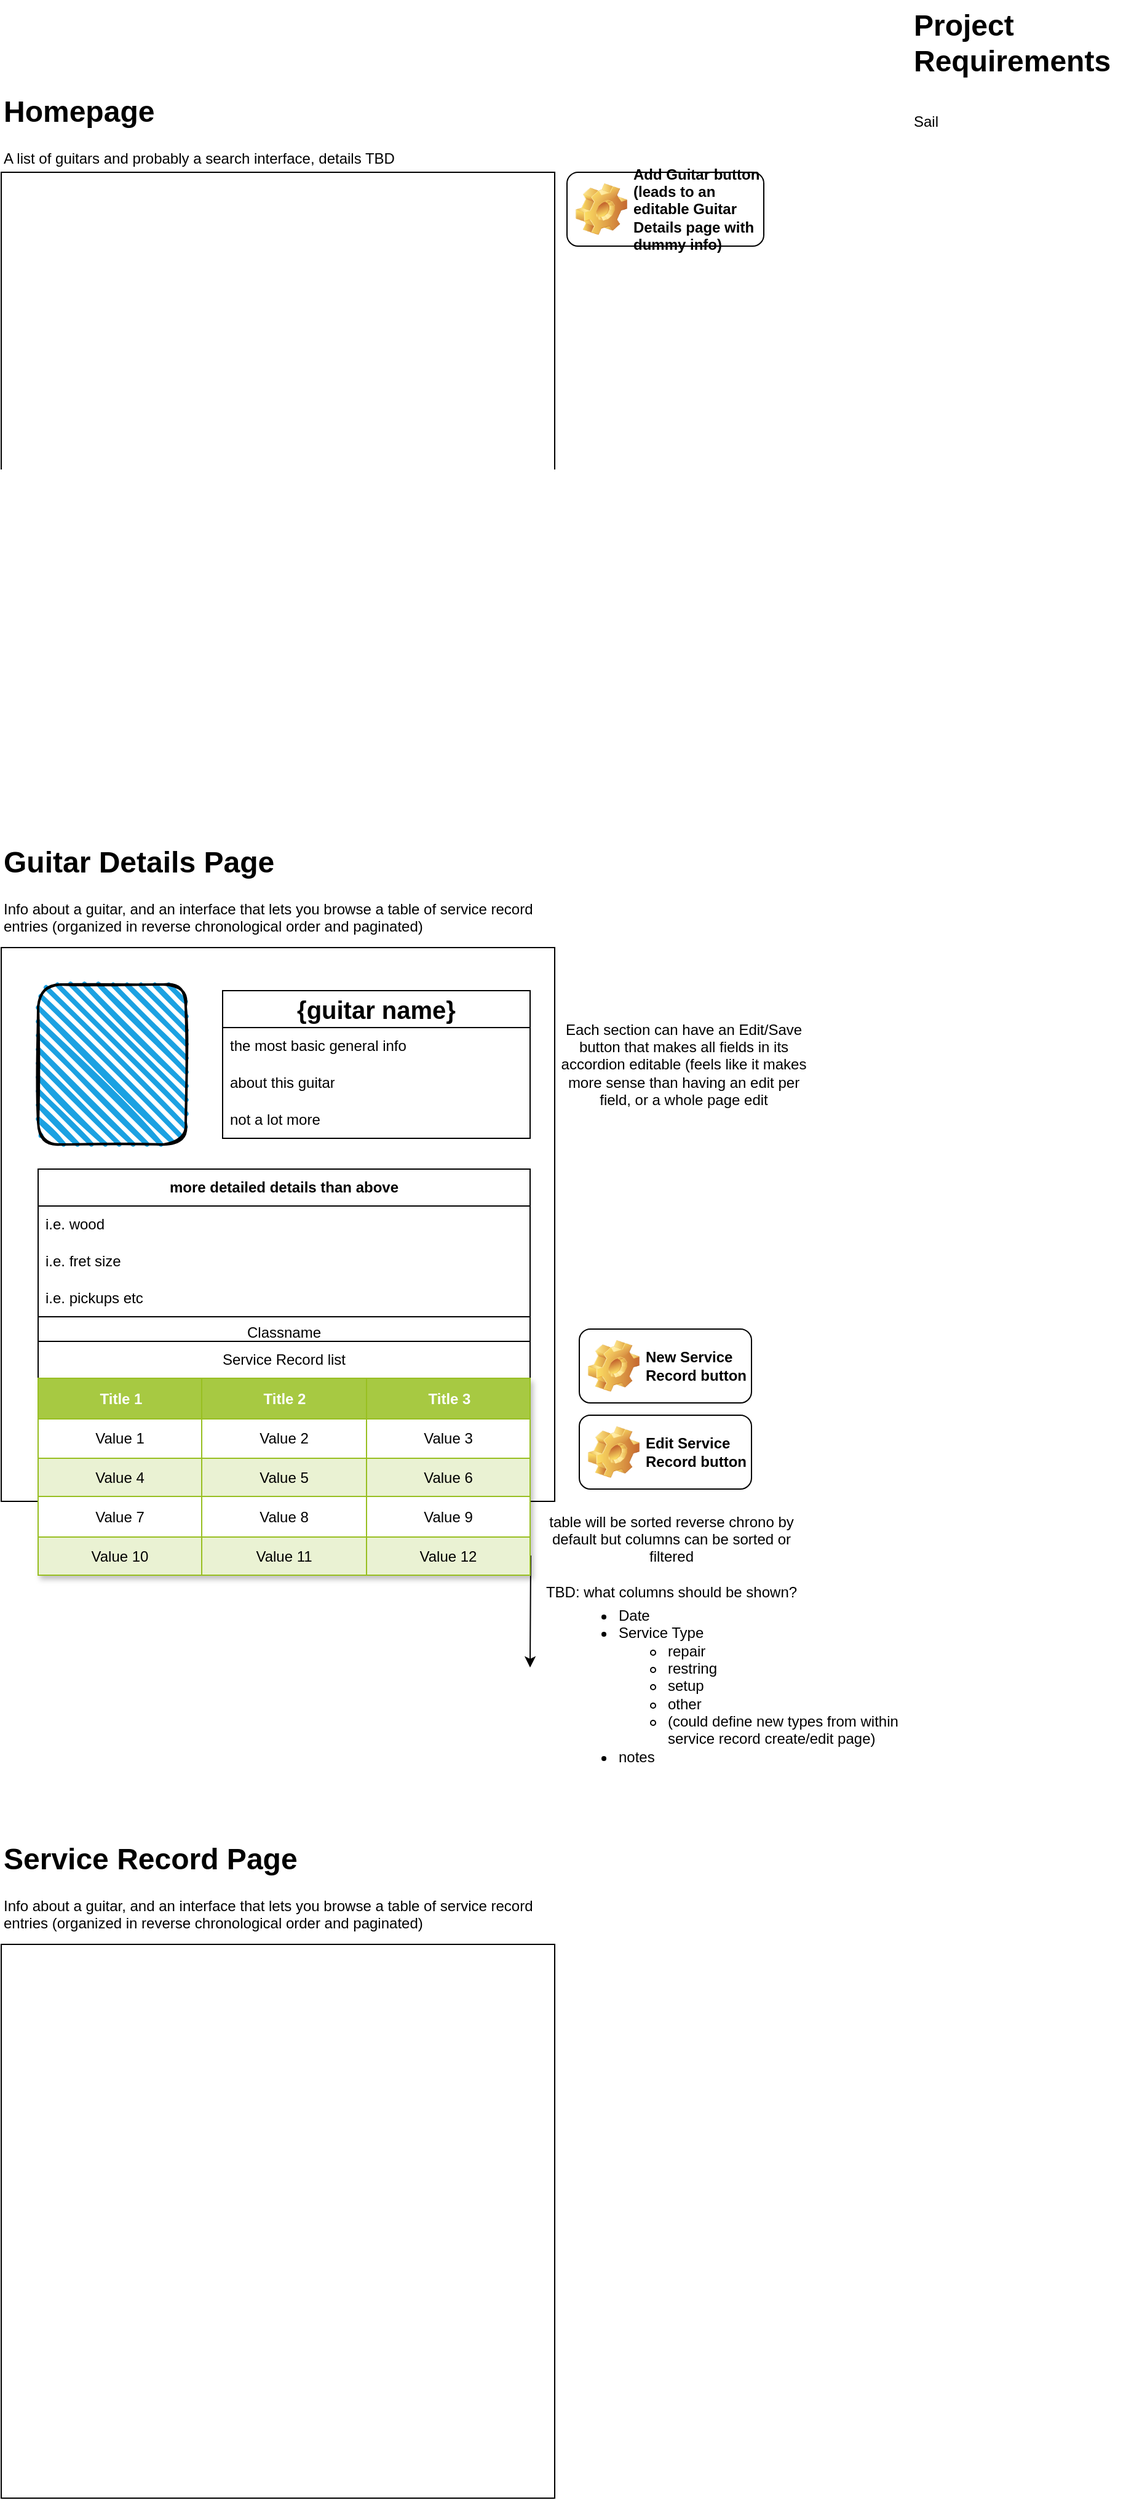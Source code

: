 <mxfile version="24.7.6">
  <diagram name="Page-1" id="5f0bae14-7c28-e335-631c-24af17079c00">
    <mxGraphModel dx="1194" dy="731" grid="1" gridSize="10" guides="1" tooltips="1" connect="1" arrows="1" fold="1" page="1" pageScale="1" pageWidth="1100" pageHeight="850" background="none" math="0" shadow="0">
      <root>
        <mxCell id="0" />
        <mxCell id="1" parent="0" />
        <mxCell id="gQ4Etl3tVQtRYQXz0Avo-1" value="" style="whiteSpace=wrap;html=1;aspect=fixed;" vertex="1" parent="1">
          <mxGeometry x="110" y="160" width="450" height="450" as="geometry" />
        </mxCell>
        <mxCell id="gQ4Etl3tVQtRYQXz0Avo-4" value="&lt;h1 style=&quot;margin-top: 0px;&quot;&gt;Homepage&lt;/h1&gt;&lt;p&gt;A list of guitars and probably a search interface, details TBD&lt;/p&gt;" style="text;html=1;whiteSpace=wrap;overflow=hidden;rounded=0;" vertex="1" parent="1">
          <mxGeometry x="110" y="90" width="450" height="120" as="geometry" />
        </mxCell>
        <mxCell id="gQ4Etl3tVQtRYQXz0Avo-5" value="" style="whiteSpace=wrap;html=1;aspect=fixed;" vertex="1" parent="1">
          <mxGeometry x="110" y="790" width="450" height="450" as="geometry" />
        </mxCell>
        <mxCell id="gQ4Etl3tVQtRYQXz0Avo-6" value="&lt;h1 style=&quot;margin-top: 0px;&quot;&gt;Guitar Details Page&lt;/h1&gt;&lt;p&gt;Info about a guitar, and an interface that lets you browse a table of service record entries (organized in reverse chronological order and paginated)&lt;/p&gt;" style="text;html=1;whiteSpace=wrap;overflow=hidden;rounded=0;" vertex="1" parent="1">
          <mxGeometry x="110" y="700" width="450" height="90" as="geometry" />
        </mxCell>
        <mxCell id="gQ4Etl3tVQtRYQXz0Avo-7" value="" style="rounded=1;whiteSpace=wrap;html=1;strokeWidth=2;fillWeight=4;hachureGap=8;hachureAngle=45;fillColor=#1ba1e2;sketch=1;" vertex="1" parent="1">
          <mxGeometry x="140" y="820" width="120" height="130" as="geometry" />
        </mxCell>
        <mxCell id="gQ4Etl3tVQtRYQXz0Avo-8" value="&lt;b&gt;&lt;font style=&quot;font-size: 20px;&quot;&gt;{guitar name}&lt;/font&gt;&lt;/b&gt;" style="swimlane;fontStyle=0;childLayout=stackLayout;horizontal=1;startSize=30;horizontalStack=0;resizeParent=1;resizeParentMax=0;resizeLast=0;collapsible=1;marginBottom=0;whiteSpace=wrap;html=1;" vertex="1" parent="1">
          <mxGeometry x="290" y="825" width="250" height="120" as="geometry" />
        </mxCell>
        <mxCell id="gQ4Etl3tVQtRYQXz0Avo-9" value="the most basic general info" style="text;strokeColor=none;fillColor=none;align=left;verticalAlign=middle;spacingLeft=4;spacingRight=4;overflow=hidden;points=[[0,0.5],[1,0.5]];portConstraint=eastwest;rotatable=0;whiteSpace=wrap;html=1;" vertex="1" parent="gQ4Etl3tVQtRYQXz0Avo-8">
          <mxGeometry y="30" width="250" height="30" as="geometry" />
        </mxCell>
        <mxCell id="gQ4Etl3tVQtRYQXz0Avo-10" value="about this guitar" style="text;strokeColor=none;fillColor=none;align=left;verticalAlign=middle;spacingLeft=4;spacingRight=4;overflow=hidden;points=[[0,0.5],[1,0.5]];portConstraint=eastwest;rotatable=0;whiteSpace=wrap;html=1;" vertex="1" parent="gQ4Etl3tVQtRYQXz0Avo-8">
          <mxGeometry y="60" width="250" height="30" as="geometry" />
        </mxCell>
        <mxCell id="gQ4Etl3tVQtRYQXz0Avo-11" value="not a lot more" style="text;strokeColor=none;fillColor=none;align=left;verticalAlign=middle;spacingLeft=4;spacingRight=4;overflow=hidden;points=[[0,0.5],[1,0.5]];portConstraint=eastwest;rotatable=0;whiteSpace=wrap;html=1;" vertex="1" parent="gQ4Etl3tVQtRYQXz0Avo-8">
          <mxGeometry y="90" width="250" height="30" as="geometry" />
        </mxCell>
        <mxCell id="gQ4Etl3tVQtRYQXz0Avo-20" value="" style="edgeStyle=orthogonalEdgeStyle;rounded=0;orthogonalLoop=1;jettySize=auto;html=1;" edge="1" parent="1" source="gQ4Etl3tVQtRYQXz0Avo-12">
          <mxGeometry relative="1" as="geometry">
            <mxPoint x="540" y="1375" as="targetPoint" />
          </mxGeometry>
        </mxCell>
        <mxCell id="gQ4Etl3tVQtRYQXz0Avo-12" value="&lt;b&gt;more detailed details than above&lt;/b&gt;" style="swimlane;fontStyle=0;childLayout=stackLayout;horizontal=1;startSize=30;horizontalStack=0;resizeParent=1;resizeParentMax=0;resizeLast=0;collapsible=1;marginBottom=0;whiteSpace=wrap;html=1;" vertex="1" parent="1">
          <mxGeometry x="140" y="970" width="400" height="224" as="geometry" />
        </mxCell>
        <mxCell id="gQ4Etl3tVQtRYQXz0Avo-13" value="i.e. wood&amp;nbsp;" style="text;strokeColor=none;fillColor=none;align=left;verticalAlign=middle;spacingLeft=4;spacingRight=4;overflow=hidden;points=[[0,0.5],[1,0.5]];portConstraint=eastwest;rotatable=0;whiteSpace=wrap;html=1;" vertex="1" parent="gQ4Etl3tVQtRYQXz0Avo-12">
          <mxGeometry y="30" width="400" height="30" as="geometry" />
        </mxCell>
        <mxCell id="gQ4Etl3tVQtRYQXz0Avo-14" value="i.e. fret size" style="text;strokeColor=none;fillColor=none;align=left;verticalAlign=middle;spacingLeft=4;spacingRight=4;overflow=hidden;points=[[0,0.5],[1,0.5]];portConstraint=eastwest;rotatable=0;whiteSpace=wrap;html=1;" vertex="1" parent="gQ4Etl3tVQtRYQXz0Avo-12">
          <mxGeometry y="60" width="400" height="30" as="geometry" />
        </mxCell>
        <mxCell id="gQ4Etl3tVQtRYQXz0Avo-15" value="i.e. pickups etc" style="text;strokeColor=none;fillColor=none;align=left;verticalAlign=middle;spacingLeft=4;spacingRight=4;overflow=hidden;points=[[0,0.5],[1,0.5]];portConstraint=eastwest;rotatable=0;whiteSpace=wrap;html=1;" vertex="1" parent="gQ4Etl3tVQtRYQXz0Avo-12">
          <mxGeometry y="90" width="400" height="30" as="geometry" />
        </mxCell>
        <mxCell id="gQ4Etl3tVQtRYQXz0Avo-52" value="Classname" style="swimlane;fontStyle=0;childLayout=stackLayout;horizontal=1;startSize=26;fillColor=none;horizontalStack=0;resizeParent=1;resizeParentMax=0;resizeLast=0;collapsible=1;marginBottom=0;whiteSpace=wrap;html=1;" vertex="1" parent="gQ4Etl3tVQtRYQXz0Avo-12">
          <mxGeometry y="120" width="400" height="104" as="geometry" />
        </mxCell>
        <mxCell id="gQ4Etl3tVQtRYQXz0Avo-53" value="+ field: type" style="text;strokeColor=none;fillColor=none;align=left;verticalAlign=top;spacingLeft=4;spacingRight=4;overflow=hidden;rotatable=0;points=[[0,0.5],[1,0.5]];portConstraint=eastwest;whiteSpace=wrap;html=1;" vertex="1" parent="gQ4Etl3tVQtRYQXz0Avo-52">
          <mxGeometry y="26" width="400" height="26" as="geometry" />
        </mxCell>
        <mxCell id="gQ4Etl3tVQtRYQXz0Avo-54" value="+ field: type" style="text;strokeColor=none;fillColor=none;align=left;verticalAlign=top;spacingLeft=4;spacingRight=4;overflow=hidden;rotatable=0;points=[[0,0.5],[1,0.5]];portConstraint=eastwest;whiteSpace=wrap;html=1;" vertex="1" parent="gQ4Etl3tVQtRYQXz0Avo-52">
          <mxGeometry y="52" width="400" height="26" as="geometry" />
        </mxCell>
        <mxCell id="gQ4Etl3tVQtRYQXz0Avo-55" value="+ field: type" style="text;strokeColor=none;fillColor=none;align=left;verticalAlign=top;spacingLeft=4;spacingRight=4;overflow=hidden;rotatable=0;points=[[0,0.5],[1,0.5]];portConstraint=eastwest;whiteSpace=wrap;html=1;" vertex="1" parent="gQ4Etl3tVQtRYQXz0Avo-52">
          <mxGeometry y="78" width="400" height="26" as="geometry" />
        </mxCell>
        <mxCell id="gQ4Etl3tVQtRYQXz0Avo-16" value="Service Record list" style="swimlane;fontStyle=0;childLayout=stackLayout;horizontal=1;startSize=30;horizontalStack=0;resizeParent=1;resizeParentMax=0;resizeLast=0;collapsible=1;marginBottom=0;whiteSpace=wrap;html=1;" vertex="1" parent="1">
          <mxGeometry x="140" y="1110" width="400" height="190" as="geometry" />
        </mxCell>
        <mxCell id="gQ4Etl3tVQtRYQXz0Avo-21" value="Assets" style="childLayout=tableLayout;recursiveResize=0;strokeColor=#98bf21;fillColor=#A7C942;shadow=1;" vertex="1" parent="gQ4Etl3tVQtRYQXz0Avo-16">
          <mxGeometry y="30" width="400" height="160" as="geometry" />
        </mxCell>
        <mxCell id="gQ4Etl3tVQtRYQXz0Avo-22" style="shape=tableRow;horizontal=0;startSize=0;swimlaneHead=0;swimlaneBody=0;top=0;left=0;bottom=0;right=0;dropTarget=0;collapsible=0;recursiveResize=0;expand=0;fontStyle=0;strokeColor=inherit;fillColor=#ffffff;" vertex="1" parent="gQ4Etl3tVQtRYQXz0Avo-21">
          <mxGeometry width="400" height="33" as="geometry" />
        </mxCell>
        <mxCell id="gQ4Etl3tVQtRYQXz0Avo-23" value="Title 1" style="connectable=0;recursiveResize=0;strokeColor=inherit;fillColor=#A7C942;align=center;fontStyle=1;fontColor=#FFFFFF;html=1;" vertex="1" parent="gQ4Etl3tVQtRYQXz0Avo-22">
          <mxGeometry width="133" height="33" as="geometry">
            <mxRectangle width="133" height="33" as="alternateBounds" />
          </mxGeometry>
        </mxCell>
        <mxCell id="gQ4Etl3tVQtRYQXz0Avo-24" value="Title 2" style="connectable=0;recursiveResize=0;strokeColor=inherit;fillColor=#A7C942;align=center;fontStyle=1;fontColor=#FFFFFF;html=1;" vertex="1" parent="gQ4Etl3tVQtRYQXz0Avo-22">
          <mxGeometry x="133" width="134" height="33" as="geometry">
            <mxRectangle width="134" height="33" as="alternateBounds" />
          </mxGeometry>
        </mxCell>
        <mxCell id="gQ4Etl3tVQtRYQXz0Avo-25" value="Title 3" style="connectable=0;recursiveResize=0;strokeColor=inherit;fillColor=#A7C942;align=center;fontStyle=1;fontColor=#FFFFFF;html=1;" vertex="1" parent="gQ4Etl3tVQtRYQXz0Avo-22">
          <mxGeometry x="267" width="133" height="33" as="geometry">
            <mxRectangle width="133" height="33" as="alternateBounds" />
          </mxGeometry>
        </mxCell>
        <mxCell id="gQ4Etl3tVQtRYQXz0Avo-26" value="" style="shape=tableRow;horizontal=0;startSize=0;swimlaneHead=0;swimlaneBody=0;top=0;left=0;bottom=0;right=0;dropTarget=0;collapsible=0;recursiveResize=0;expand=0;fontStyle=0;strokeColor=inherit;fillColor=#ffffff;" vertex="1" parent="gQ4Etl3tVQtRYQXz0Avo-21">
          <mxGeometry y="33" width="400" height="32" as="geometry" />
        </mxCell>
        <mxCell id="gQ4Etl3tVQtRYQXz0Avo-27" value="Value 1" style="connectable=0;recursiveResize=0;strokeColor=inherit;fillColor=inherit;align=center;whiteSpace=wrap;html=1;" vertex="1" parent="gQ4Etl3tVQtRYQXz0Avo-26">
          <mxGeometry width="133" height="32" as="geometry">
            <mxRectangle width="133" height="32" as="alternateBounds" />
          </mxGeometry>
        </mxCell>
        <mxCell id="gQ4Etl3tVQtRYQXz0Avo-28" value="Value 2" style="connectable=0;recursiveResize=0;strokeColor=inherit;fillColor=inherit;align=center;whiteSpace=wrap;html=1;" vertex="1" parent="gQ4Etl3tVQtRYQXz0Avo-26">
          <mxGeometry x="133" width="134" height="32" as="geometry">
            <mxRectangle width="134" height="32" as="alternateBounds" />
          </mxGeometry>
        </mxCell>
        <mxCell id="gQ4Etl3tVQtRYQXz0Avo-29" value="Value 3" style="connectable=0;recursiveResize=0;strokeColor=inherit;fillColor=inherit;align=center;whiteSpace=wrap;html=1;" vertex="1" parent="gQ4Etl3tVQtRYQXz0Avo-26">
          <mxGeometry x="267" width="133" height="32" as="geometry">
            <mxRectangle width="133" height="32" as="alternateBounds" />
          </mxGeometry>
        </mxCell>
        <mxCell id="gQ4Etl3tVQtRYQXz0Avo-30" value="" style="shape=tableRow;horizontal=0;startSize=0;swimlaneHead=0;swimlaneBody=0;top=0;left=0;bottom=0;right=0;dropTarget=0;collapsible=0;recursiveResize=0;expand=0;fontStyle=1;strokeColor=inherit;fillColor=#EAF2D3;" vertex="1" parent="gQ4Etl3tVQtRYQXz0Avo-21">
          <mxGeometry y="65" width="400" height="31" as="geometry" />
        </mxCell>
        <mxCell id="gQ4Etl3tVQtRYQXz0Avo-31" value="Value 4" style="connectable=0;recursiveResize=0;strokeColor=inherit;fillColor=inherit;whiteSpace=wrap;html=1;" vertex="1" parent="gQ4Etl3tVQtRYQXz0Avo-30">
          <mxGeometry width="133" height="31" as="geometry">
            <mxRectangle width="133" height="31" as="alternateBounds" />
          </mxGeometry>
        </mxCell>
        <mxCell id="gQ4Etl3tVQtRYQXz0Avo-32" value="Value 5" style="connectable=0;recursiveResize=0;strokeColor=inherit;fillColor=inherit;whiteSpace=wrap;html=1;" vertex="1" parent="gQ4Etl3tVQtRYQXz0Avo-30">
          <mxGeometry x="133" width="134" height="31" as="geometry">
            <mxRectangle width="134" height="31" as="alternateBounds" />
          </mxGeometry>
        </mxCell>
        <mxCell id="gQ4Etl3tVQtRYQXz0Avo-33" value="Value 6" style="connectable=0;recursiveResize=0;strokeColor=inherit;fillColor=inherit;whiteSpace=wrap;html=1;" vertex="1" parent="gQ4Etl3tVQtRYQXz0Avo-30">
          <mxGeometry x="267" width="133" height="31" as="geometry">
            <mxRectangle width="133" height="31" as="alternateBounds" />
          </mxGeometry>
        </mxCell>
        <mxCell id="gQ4Etl3tVQtRYQXz0Avo-34" value="" style="shape=tableRow;horizontal=0;startSize=0;swimlaneHead=0;swimlaneBody=0;top=0;left=0;bottom=0;right=0;dropTarget=0;collapsible=0;recursiveResize=0;expand=0;fontStyle=0;strokeColor=inherit;fillColor=#ffffff;" vertex="1" parent="gQ4Etl3tVQtRYQXz0Avo-21">
          <mxGeometry y="96" width="400" height="33" as="geometry" />
        </mxCell>
        <mxCell id="gQ4Etl3tVQtRYQXz0Avo-35" value="Value 7" style="connectable=0;recursiveResize=0;strokeColor=inherit;fillColor=inherit;fontStyle=0;align=center;whiteSpace=wrap;html=1;" vertex="1" parent="gQ4Etl3tVQtRYQXz0Avo-34">
          <mxGeometry width="133" height="33" as="geometry">
            <mxRectangle width="133" height="33" as="alternateBounds" />
          </mxGeometry>
        </mxCell>
        <mxCell id="gQ4Etl3tVQtRYQXz0Avo-36" value="Value 8" style="connectable=0;recursiveResize=0;strokeColor=inherit;fillColor=inherit;fontStyle=0;align=center;whiteSpace=wrap;html=1;" vertex="1" parent="gQ4Etl3tVQtRYQXz0Avo-34">
          <mxGeometry x="133" width="134" height="33" as="geometry">
            <mxRectangle width="134" height="33" as="alternateBounds" />
          </mxGeometry>
        </mxCell>
        <mxCell id="gQ4Etl3tVQtRYQXz0Avo-37" value="Value 9" style="connectable=0;recursiveResize=0;strokeColor=inherit;fillColor=inherit;fontStyle=0;align=center;whiteSpace=wrap;html=1;" vertex="1" parent="gQ4Etl3tVQtRYQXz0Avo-34">
          <mxGeometry x="267" width="133" height="33" as="geometry">
            <mxRectangle width="133" height="33" as="alternateBounds" />
          </mxGeometry>
        </mxCell>
        <mxCell id="gQ4Etl3tVQtRYQXz0Avo-38" value="" style="shape=tableRow;horizontal=0;startSize=0;swimlaneHead=0;swimlaneBody=0;top=0;left=0;bottom=0;right=0;dropTarget=0;collapsible=0;recursiveResize=0;expand=0;fontStyle=1;strokeColor=inherit;fillColor=#EAF2D3;" vertex="1" parent="gQ4Etl3tVQtRYQXz0Avo-21">
          <mxGeometry y="129" width="400" height="31" as="geometry" />
        </mxCell>
        <mxCell id="gQ4Etl3tVQtRYQXz0Avo-39" value="Value 10" style="connectable=0;recursiveResize=0;strokeColor=inherit;fillColor=inherit;whiteSpace=wrap;html=1;" vertex="1" parent="gQ4Etl3tVQtRYQXz0Avo-38">
          <mxGeometry width="133" height="31" as="geometry">
            <mxRectangle width="133" height="31" as="alternateBounds" />
          </mxGeometry>
        </mxCell>
        <mxCell id="gQ4Etl3tVQtRYQXz0Avo-40" value="Value 11" style="connectable=0;recursiveResize=0;strokeColor=inherit;fillColor=inherit;whiteSpace=wrap;html=1;" vertex="1" parent="gQ4Etl3tVQtRYQXz0Avo-38">
          <mxGeometry x="133" width="134" height="31" as="geometry">
            <mxRectangle width="134" height="31" as="alternateBounds" />
          </mxGeometry>
        </mxCell>
        <mxCell id="gQ4Etl3tVQtRYQXz0Avo-41" value="Value 12" style="connectable=0;recursiveResize=0;strokeColor=inherit;fillColor=inherit;whiteSpace=wrap;html=1;" vertex="1" parent="gQ4Etl3tVQtRYQXz0Avo-38">
          <mxGeometry x="267" width="133" height="31" as="geometry">
            <mxRectangle width="133" height="31" as="alternateBounds" />
          </mxGeometry>
        </mxCell>
        <mxCell id="gQ4Etl3tVQtRYQXz0Avo-42" value="Add Guitar button (leads to an editable Guitar Details page with dummy info)" style="label;whiteSpace=wrap;html=1;image=img/clipart/Gear_128x128.png" vertex="1" parent="1">
          <mxGeometry x="570" y="160" width="160" height="60" as="geometry" />
        </mxCell>
        <mxCell id="gQ4Etl3tVQtRYQXz0Avo-43" value="New Service Record button" style="label;whiteSpace=wrap;html=1;image=img/clipart/Gear_128x128.png" vertex="1" parent="1">
          <mxGeometry x="580" y="1100" width="140" height="60" as="geometry" />
        </mxCell>
        <mxCell id="gQ4Etl3tVQtRYQXz0Avo-44" value="Edit Service Record button" style="label;whiteSpace=wrap;html=1;image=img/clipart/Gear_128x128.png" vertex="1" parent="1">
          <mxGeometry x="580" y="1170" width="140" height="60" as="geometry" />
        </mxCell>
        <mxCell id="gQ4Etl3tVQtRYQXz0Avo-46" value="Each section can have an Edit/Save button that makes all fields in its accordion editable (feels like it makes more sense than having an edit per field, or a whole page edit&lt;span style=&quot;color: rgba(0, 0, 0, 0); font-family: monospace; font-size: 0px; text-align: start; text-wrap: nowrap;&quot;&gt;%3CmxGraphModel%3E%3Croot%3E%3CmxCell%20id%3D%220%22%2F%3E%3CmxCell%20id%3D%221%22%20parent%3D%220%22%2F%3E%3CmxCell%20id%3D%222%22%20value%3D%22New%20Service%20Record%20button%22%20style%3D%22label%3BwhiteSpace%3Dwrap%3Bhtml%3D1%3Bimage%3Dimg%2Fclipart%2FGear_128x128.png%22%20vertex%3D%221%22%20parent%3D%221%22%3E%3CmxGeometry%20x%3D%22580%22%20y%3D%221100%22%20width%3D%22140%22%20height%3D%2260%22%20as%3D%22geometry%22%2F%3E%3C%2FmxCell%3E%3C%2Froot%3E%3C%2FmxGraphModel%3E&lt;/span&gt;" style="text;html=1;align=center;verticalAlign=middle;whiteSpace=wrap;rounded=0;" vertex="1" parent="1">
          <mxGeometry x="560" y="870" width="210" height="30" as="geometry" />
        </mxCell>
        <mxCell id="gQ4Etl3tVQtRYQXz0Avo-47" value="table will be sorted reverse chrono by default but columns can be sorted or filtered&lt;div&gt;&lt;br&gt;&lt;/div&gt;&lt;div&gt;TBD: what columns should be shown?&lt;/div&gt;" style="text;html=1;align=center;verticalAlign=middle;whiteSpace=wrap;rounded=0;" vertex="1" parent="1">
          <mxGeometry x="550" y="1270" width="210" height="30" as="geometry" />
        </mxCell>
        <mxCell id="gQ4Etl3tVQtRYQXz0Avo-76" value="&lt;ul&gt;&lt;li&gt;Date&lt;/li&gt;&lt;li&gt;Service Type&lt;/li&gt;&lt;ul&gt;&lt;li&gt;&lt;span style=&quot;background-color: initial;&quot;&gt;repair&lt;/span&gt;&lt;/li&gt;&lt;li&gt;&lt;span style=&quot;background-color: initial;&quot;&gt;restring&lt;/span&gt;&lt;/li&gt;&lt;li&gt;&lt;span style=&quot;background-color: initial;&quot;&gt;setup&lt;/span&gt;&lt;/li&gt;&lt;li&gt;&lt;span style=&quot;background-color: initial;&quot;&gt;other&lt;/span&gt;&lt;/li&gt;&lt;li&gt;&lt;span style=&quot;background-color: initial;&quot;&gt;(could define new types from within service record create/edit page)&lt;/span&gt;&lt;/li&gt;&lt;/ul&gt;&lt;li&gt;notes&lt;/li&gt;&lt;/ul&gt;" style="text;strokeColor=none;fillColor=none;html=1;whiteSpace=wrap;verticalAlign=middle;overflow=hidden;" vertex="1" parent="1">
          <mxGeometry x="570" y="1300" width="300" height="180" as="geometry" />
        </mxCell>
        <mxCell id="gQ4Etl3tVQtRYQXz0Avo-77" value="&lt;h1 style=&quot;margin-top: 0px;&quot;&gt;&lt;span style=&quot;background-color: initial;&quot;&gt;Project Requirements&lt;/span&gt;&lt;/h1&gt;&lt;h1 style=&quot;margin-top: 0px;&quot;&gt;&lt;span style=&quot;font-size: 12px; font-weight: 400;&quot;&gt;Sail&lt;/span&gt;&lt;/h1&gt;&lt;div&gt;&lt;span style=&quot;font-size: 12px; font-weight: 400;&quot;&gt;Laravel&lt;/span&gt;&lt;/div&gt;&lt;div&gt;&lt;span style=&quot;font-size: 12px; font-weight: 400;&quot;&gt;Vue (npm install vue)&lt;/span&gt;&lt;/div&gt;&lt;div&gt;&lt;span style=&quot;font-size: 12px; font-weight: 400;&quot;&gt;Sanctum (auth)&lt;/span&gt;&lt;/div&gt;&lt;div&gt;&lt;span style=&quot;font-size: 12px; font-weight: 400;&quot;&gt;&lt;br&gt;&lt;/span&gt;&lt;/div&gt;" style="text;html=1;whiteSpace=wrap;overflow=hidden;rounded=0;" vertex="1" parent="1">
          <mxGeometry x="850" y="20" width="180" height="120" as="geometry" />
        </mxCell>
        <mxCell id="gQ4Etl3tVQtRYQXz0Avo-78" value="" style="whiteSpace=wrap;html=1;aspect=fixed;" vertex="1" parent="1">
          <mxGeometry x="110" y="1600" width="450" height="450" as="geometry" />
        </mxCell>
        <mxCell id="gQ4Etl3tVQtRYQXz0Avo-79" value="&lt;h1 style=&quot;margin-top: 0px;&quot;&gt;Service Record Page&lt;/h1&gt;&lt;p&gt;Info about a guitar, and an interface that lets you browse a table of service record entries (organized in reverse chronological order and paginated)&lt;/p&gt;" style="text;html=1;whiteSpace=wrap;overflow=hidden;rounded=0;" vertex="1" parent="1">
          <mxGeometry x="110" y="1510" width="450" height="90" as="geometry" />
        </mxCell>
      </root>
    </mxGraphModel>
  </diagram>
</mxfile>
